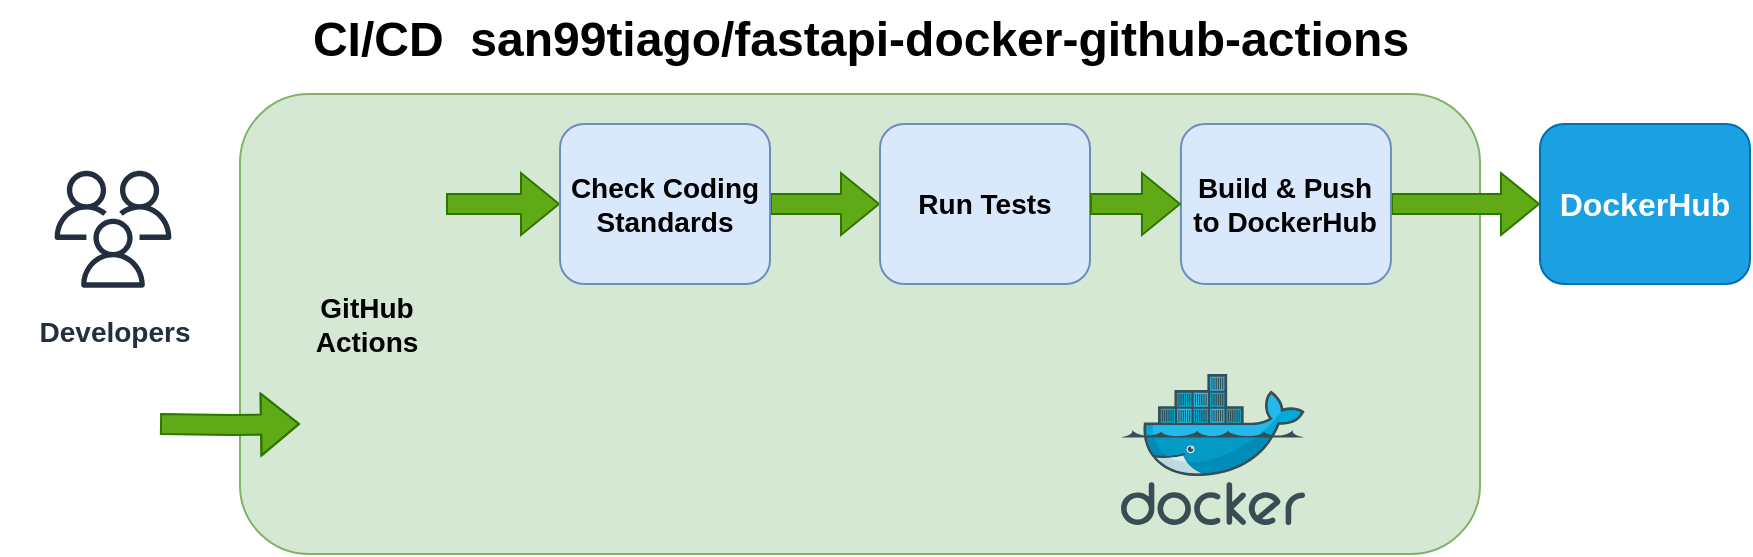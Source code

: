 <mxfile version="21.7.4" type="device">
  <diagram name="Page-1" id="8FTfbC2rcARjfSEzrA1y">
    <mxGraphModel dx="1871" dy="536" grid="1" gridSize="10" guides="1" tooltips="1" connect="1" arrows="1" fold="1" page="1" pageScale="1" pageWidth="850" pageHeight="1100" math="0" shadow="0">
      <root>
        <mxCell id="0" />
        <mxCell id="1" parent="0" />
        <mxCell id="qcpOVHYHYP0Mq-8yIyMg-1" value="" style="rounded=1;whiteSpace=wrap;html=1;fillColor=#d5e8d4;strokeColor=#82b366;fontSize=14;fontStyle=1" vertex="1" parent="1">
          <mxGeometry x="40" y="87" width="620" height="230" as="geometry" />
        </mxCell>
        <mxCell id="qcpOVHYHYP0Mq-8yIyMg-4" value="" style="shape=image;html=1;verticalAlign=top;verticalLabelPosition=bottom;labelBackgroundColor=#ffffff;imageAspect=0;aspect=fixed;image=https://cdn4.iconfinder.com/data/icons/ionicons/512/icon-social-github-128.png;fontSize=14;fontStyle=1" vertex="1" parent="1">
          <mxGeometry x="70" y="217" width="70" height="70" as="geometry" />
        </mxCell>
        <mxCell id="qcpOVHYHYP0Mq-8yIyMg-8" value="Developers" style="sketch=0;outlineConnect=0;fontColor=#232F3E;gradientColor=none;strokeColor=#232F3E;fillColor=#ffffff;dashed=0;verticalLabelPosition=bottom;verticalAlign=top;align=center;html=1;fontSize=14;fontStyle=1;aspect=fixed;shape=mxgraph.aws4.resourceIcon;resIcon=mxgraph.aws4.users;" vertex="1" parent="1">
          <mxGeometry x="-60" y="118.13" width="73" height="73" as="geometry" />
        </mxCell>
        <mxCell id="qcpOVHYHYP0Mq-8yIyMg-9" value="" style="image;sketch=0;aspect=fixed;html=1;points=[];align=center;fontSize=14;image=img/lib/mscae/Docker.svg;fontStyle=1" vertex="1" parent="1">
          <mxGeometry x="480.47" y="227" width="92.07" height="75.5" as="geometry" />
        </mxCell>
        <mxCell id="qcpOVHYHYP0Mq-8yIyMg-12" value="" style="shape=image;verticalLabelPosition=bottom;labelBackgroundColor=default;verticalAlign=top;aspect=fixed;imageAspect=0;image=https://camo.githubusercontent.com/86d9ca3437f5034da052cf0fd398299292aab0e4479b58c20f2fc37dd8ccbe05/68747470733a2f2f666173746170692e7469616e676f6c6f2e636f6d2f696d672f6c6f676f2d6d617267696e2f6c6f676f2d7465616c2e706e67;fontSize=14;fontStyle=1" vertex="1" parent="1">
          <mxGeometry x="465.94" y="167" width="194.06" height="70" as="geometry" />
        </mxCell>
        <mxCell id="qcpOVHYHYP0Mq-8yIyMg-37" style="edgeStyle=orthogonalEdgeStyle;rounded=0;orthogonalLoop=1;jettySize=auto;html=1;entryX=0;entryY=0.5;entryDx=0;entryDy=0;fillColor=#60a917;strokeColor=#2D7600;shape=flexArrow;" edge="1" parent="1" source="qcpOVHYHYP0Mq-8yIyMg-17" target="qcpOVHYHYP0Mq-8yIyMg-21">
          <mxGeometry relative="1" as="geometry" />
        </mxCell>
        <mxCell id="qcpOVHYHYP0Mq-8yIyMg-17" value="" style="shape=image;verticalLabelPosition=bottom;labelBackgroundColor=default;verticalAlign=top;aspect=fixed;imageAspect=0;image=https://avatars.githubusercontent.com/u/44036562?s=280&amp;v=4;fontSize=14;fontStyle=1" vertex="1" parent="1">
          <mxGeometry x="63" y="102" width="80" height="80" as="geometry" />
        </mxCell>
        <mxCell id="qcpOVHYHYP0Mq-8yIyMg-26" style="edgeStyle=orthogonalEdgeStyle;rounded=0;orthogonalLoop=1;jettySize=auto;html=1;entryX=0;entryY=0.5;entryDx=0;entryDy=0;shape=flexArrow;fillColor=#60a917;strokeColor=#2D7600;" edge="1" parent="1" source="qcpOVHYHYP0Mq-8yIyMg-21" target="qcpOVHYHYP0Mq-8yIyMg-22">
          <mxGeometry relative="1" as="geometry" />
        </mxCell>
        <mxCell id="qcpOVHYHYP0Mq-8yIyMg-21" value="Check Coding Standards" style="rounded=1;whiteSpace=wrap;html=1;fontSize=14;fontStyle=1;fillColor=#dae8fc;strokeColor=#6c8ebf;" vertex="1" parent="1">
          <mxGeometry x="200" y="102" width="105" height="80" as="geometry" />
        </mxCell>
        <mxCell id="qcpOVHYHYP0Mq-8yIyMg-22" value="Run Tests" style="rounded=1;whiteSpace=wrap;html=1;fontSize=14;fontStyle=1;fillColor=#dae8fc;strokeColor=#6c8ebf;" vertex="1" parent="1">
          <mxGeometry x="360" y="102" width="105" height="80" as="geometry" />
        </mxCell>
        <mxCell id="qcpOVHYHYP0Mq-8yIyMg-32" style="edgeStyle=orthogonalEdgeStyle;rounded=0;orthogonalLoop=1;jettySize=auto;html=1;entryX=0;entryY=0.5;entryDx=0;entryDy=0;shape=flexArrow;fillColor=#60a917;strokeColor=#2D7600;" edge="1" parent="1" source="qcpOVHYHYP0Mq-8yIyMg-23" target="qcpOVHYHYP0Mq-8yIyMg-31">
          <mxGeometry relative="1" as="geometry" />
        </mxCell>
        <mxCell id="qcpOVHYHYP0Mq-8yIyMg-23" value="Build &amp;amp; Push to DockerHub" style="rounded=1;whiteSpace=wrap;html=1;fontSize=14;fontStyle=1;fillColor=#dae8fc;strokeColor=#6c8ebf;" vertex="1" parent="1">
          <mxGeometry x="510.47" y="102" width="105" height="80" as="geometry" />
        </mxCell>
        <mxCell id="qcpOVHYHYP0Mq-8yIyMg-35" style="edgeStyle=orthogonalEdgeStyle;rounded=0;orthogonalLoop=1;jettySize=auto;html=1;entryX=0;entryY=0.5;entryDx=0;entryDy=0;shape=flexArrow;fillColor=#60a917;strokeColor=#2D7600;" edge="1" parent="1" target="qcpOVHYHYP0Mq-8yIyMg-4">
          <mxGeometry relative="1" as="geometry">
            <mxPoint y="252" as="sourcePoint" />
          </mxGeometry>
        </mxCell>
        <mxCell id="qcpOVHYHYP0Mq-8yIyMg-24" value="" style="shape=image;verticalLabelPosition=bottom;labelBackgroundColor=default;verticalAlign=top;aspect=fixed;imageAspect=0;image=https://upload.wikimedia.org/wikipedia/commons/thumb/9/9a/Visual_Studio_Code_1.35_icon.svg/768px-Visual_Studio_Code_1.35_icon.svg.png;" vertex="1" parent="1">
          <mxGeometry x="-80" y="217" width="71" height="71" as="geometry" />
        </mxCell>
        <mxCell id="qcpOVHYHYP0Mq-8yIyMg-28" style="edgeStyle=orthogonalEdgeStyle;rounded=0;orthogonalLoop=1;jettySize=auto;html=1;shape=flexArrow;entryX=0;entryY=0.5;entryDx=0;entryDy=0;exitX=1;exitY=0.5;exitDx=0;exitDy=0;fillColor=#60a917;strokeColor=#2D7600;" edge="1" parent="1" source="qcpOVHYHYP0Mq-8yIyMg-22" target="qcpOVHYHYP0Mq-8yIyMg-23">
          <mxGeometry relative="1" as="geometry">
            <mxPoint x="287" y="152" as="sourcePoint" />
            <mxPoint x="350" y="152" as="targetPoint" />
          </mxGeometry>
        </mxCell>
        <mxCell id="qcpOVHYHYP0Mq-8yIyMg-29" value="" style="shape=image;verticalLabelPosition=bottom;labelBackgroundColor=default;verticalAlign=top;aspect=fixed;imageAspect=0;image=https://upload.wikimedia.org/wikipedia/commons/thumb/c/c3/Python-logo-notext.svg/701px-Python-logo-notext.svg.png;" vertex="1" parent="1">
          <mxGeometry x="580.47" y="224.75" width="73.03" height="80" as="geometry" />
        </mxCell>
        <mxCell id="qcpOVHYHYP0Mq-8yIyMg-30" value="" style="shape=image;verticalLabelPosition=bottom;labelBackgroundColor=default;verticalAlign=top;aspect=fixed;imageAspect=0;image=https://assets-global.website-files.com/6064b31ff49a2d31e0493af1/63a2fd04f7078f9ab787025f_dockerhub.svg;" vertex="1" parent="1">
          <mxGeometry x="695" y="169.5" width="95" height="95" as="geometry" />
        </mxCell>
        <mxCell id="qcpOVHYHYP0Mq-8yIyMg-31" value="DockerHub" style="rounded=1;whiteSpace=wrap;html=1;fontSize=16;fontStyle=1;fillColor=#1ba1e2;fontColor=#ffffff;strokeColor=#006EAF;" vertex="1" parent="1">
          <mxGeometry x="690" y="102" width="105" height="80" as="geometry" />
        </mxCell>
        <mxCell id="qcpOVHYHYP0Mq-8yIyMg-36" value="GitHub Actions" style="text;html=1;strokeColor=none;fillColor=none;align=center;verticalAlign=middle;whiteSpace=wrap;rounded=0;fontSize=14;fontStyle=1" vertex="1" parent="1">
          <mxGeometry x="58.75" y="187" width="88.5" height="30" as="geometry" />
        </mxCell>
        <mxCell id="qcpOVHYHYP0Mq-8yIyMg-39" value="CI/CD&amp;nbsp; san99tiago/fastapi-docker-github-actions" style="text;html=1;align=center;verticalAlign=middle;resizable=0;points=[];autosize=1;strokeColor=none;fillColor=none;fontStyle=1;fontSize=24;" vertex="1" parent="1">
          <mxGeometry x="65" y="40" width="570" height="40" as="geometry" />
        </mxCell>
        <mxCell id="qcpOVHYHYP0Mq-8yIyMg-40" value="" style="shape=image;verticalLabelPosition=bottom;labelBackgroundColor=default;verticalAlign=top;aspect=fixed;imageAspect=0;image=https://upload.wikimedia.org/wikipedia/commons/thumb/b/ba/Pytest_logo.svg/2048px-Pytest_logo.svg.png;clipPath=inset(8% 31% 49% 30.67%);" vertex="1" parent="1">
          <mxGeometry x="419.81" y="200" width="46.13" height="51.75" as="geometry" />
        </mxCell>
        <mxCell id="qcpOVHYHYP0Mq-8yIyMg-42" value="" style="shape=image;verticalLabelPosition=bottom;labelBackgroundColor=default;verticalAlign=top;aspect=fixed;imageAspect=0;image=https://johnfraney.ca/blog/images/poetry.png;" vertex="1" parent="1">
          <mxGeometry x="194.9" y="190.5" width="115.2" height="48" as="geometry" />
        </mxCell>
        <mxCell id="qcpOVHYHYP0Mq-8yIyMg-49" value="" style="shape=image;imageAspect=0;aspect=fixed;verticalLabelPosition=bottom;verticalAlign=top;image=https://pypi-camo.global.ssl.fastly.net/d3a1a77162e3cd8c3d2089f27899b6eee71af013/68747470733a2f2f7261772e67697468756275736572636f6e74656e742e636f6d2f7073662f626c61636b2f6d61696e2f646f63732f5f7374617469632f6c6f676f322d726561646d652e706e67;" vertex="1" parent="1">
          <mxGeometry x="137.81" y="232.75" width="229.38" height="84.25" as="geometry" />
        </mxCell>
        <mxCell id="qcpOVHYHYP0Mq-8yIyMg-50" value="" style="shape=image;verticalLabelPosition=bottom;labelBackgroundColor=default;verticalAlign=top;aspect=fixed;imageAspect=0;image=https://coverage.readthedocs.io/en/latest/_static/sleepy-snake-circle-150.png;" vertex="1" parent="1">
          <mxGeometry x="355.99" y="238.5" width="62.88" height="62.88" as="geometry" />
        </mxCell>
        <mxCell id="qcpOVHYHYP0Mq-8yIyMg-51" value="" style="shape=image;verticalLabelPosition=bottom;labelBackgroundColor=default;verticalAlign=top;aspect=fixed;imageAspect=0;image=https://upload.wikimedia.org/wikipedia/commons/thumb/b/ba/Pytest_logo.svg/2048px-Pytest_logo.svg.png;clipPath=inset(55.67% 10.67% 13% 6%);" vertex="1" parent="1">
          <mxGeometry x="347.08" y="203.5" width="71.79" height="27" as="geometry" />
        </mxCell>
      </root>
    </mxGraphModel>
  </diagram>
</mxfile>
